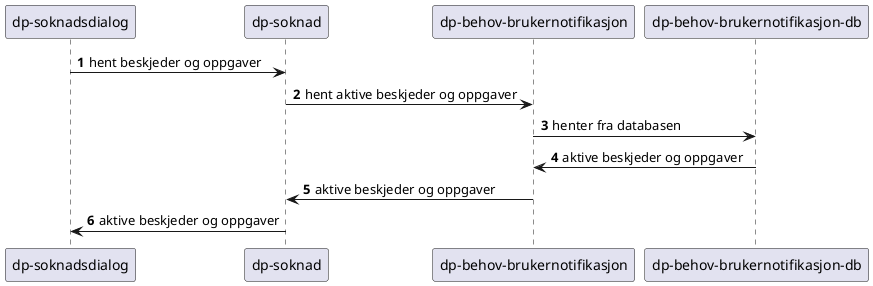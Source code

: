 @startuml

autonumber

"dp-soknadsdialog" -> "dp-soknad": hent beskjeder og oppgaver
"dp-soknad" -> "dp-behov-brukernotifikasjon": hent aktive beskjeder og oppgaver
"dp-behov-brukernotifikasjon" -> "dp-behov-brukernotifikasjon-db": henter fra databasen
"dp-behov-brukernotifikasjon" <- "dp-behov-brukernotifikasjon-db": aktive beskjeder og oppgaver
"dp-soknad" <- "dp-behov-brukernotifikasjon": aktive beskjeder og oppgaver
"dp-soknadsdialog" <- "dp-soknad": aktive beskjeder og oppgaver

@enduml
